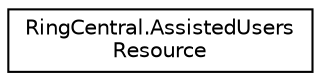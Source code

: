 digraph "Graphical Class Hierarchy"
{
 // LATEX_PDF_SIZE
  edge [fontname="Helvetica",fontsize="10",labelfontname="Helvetica",labelfontsize="10"];
  node [fontname="Helvetica",fontsize="10",shape=record];
  rankdir="LR";
  Node0 [label="RingCentral.AssistedUsers\lResource",height=0.2,width=0.4,color="black", fillcolor="white", style="filled",URL="$classRingCentral_1_1AssistedUsersResource.html",tooltip=" "];
}
